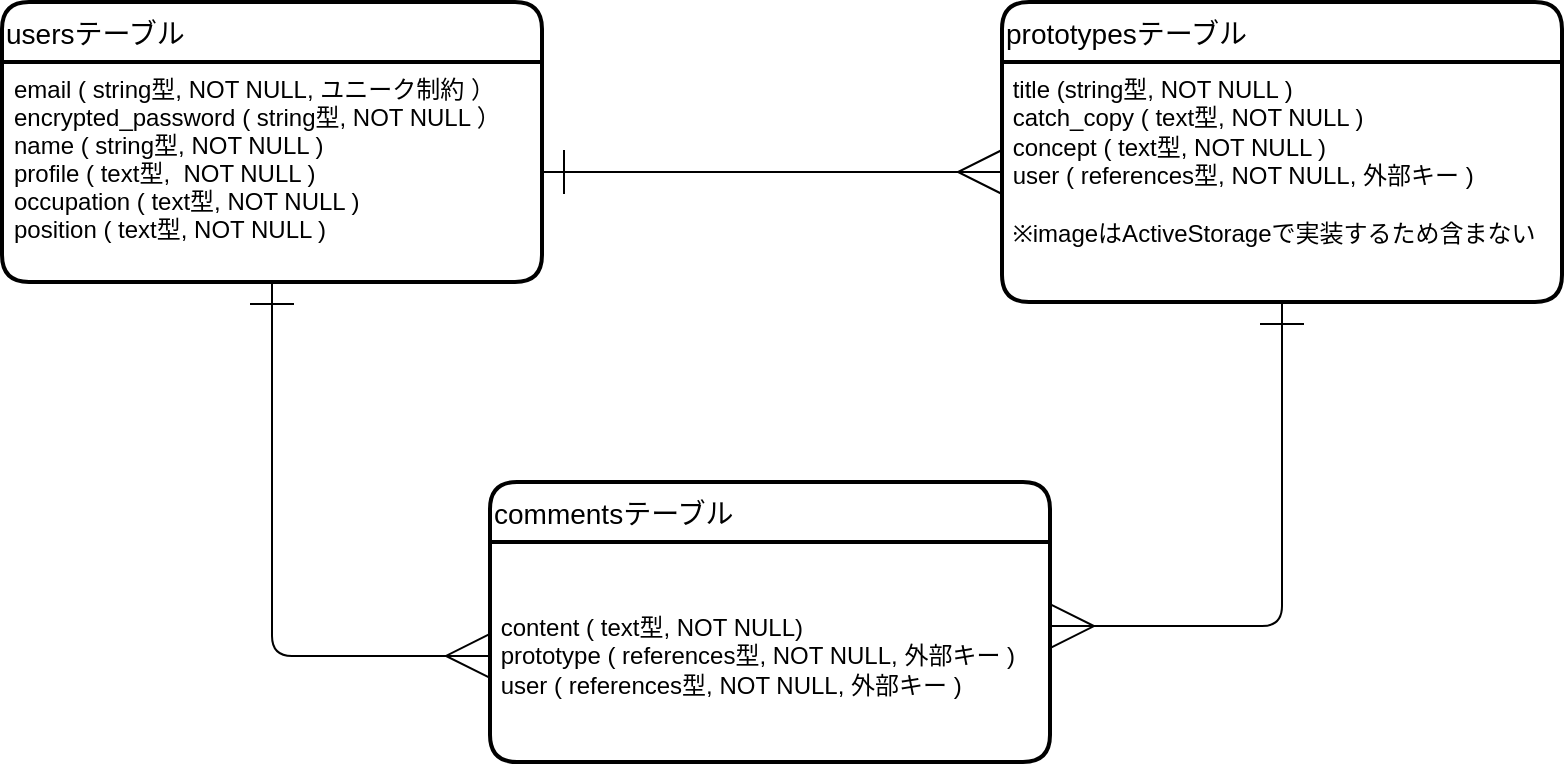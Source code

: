 <mxfile>
    <diagram id="QZNLB-f4jGEwVfegiNg6" name="ページ1">
        <mxGraphModel dx="377" dy="520" grid="1" gridSize="10" guides="1" tooltips="1" connect="0" arrows="1" fold="1" page="1" pageScale="1" pageWidth="827" pageHeight="1169" math="0" shadow="0">
            <root>
                <mxCell id="0"/>
                <mxCell id="1" parent="0"/>
                <mxCell id="44" style="edgeStyle=orthogonalEdgeStyle;html=1;entryX=0;entryY=0.518;entryDx=0;entryDy=0;entryPerimeter=0;endArrow=ERmany;endFill=0;endSize=20;startArrow=ERone;startFill=0;startSize=20;" edge="1" parent="1" source="18" target="41">
                    <mxGeometry relative="1" as="geometry"/>
                </mxCell>
                <mxCell id="18" value="usersテーブル" style="swimlane;childLayout=stackLayout;horizontal=1;startSize=30;horizontalStack=0;rounded=1;fontSize=14;fontStyle=0;strokeWidth=2;resizeParent=0;resizeLast=1;shadow=0;dashed=0;align=left;" parent="1" vertex="1">
                    <mxGeometry x="170" y="160" width="270" height="140" as="geometry"/>
                </mxCell>
                <mxCell id="19" value="email ( string型, NOT NULL, ユニーク制約 ）&#10;encrypted_password ( string型, NOT NULL ）&#10;name ( string型, NOT NULL )&#10;profile ( text型,  NOT NULL )&#10;occupation ( text型, NOT NULL )&#10;position ( text型, NOT NULL )" style="align=left;strokeColor=none;fillColor=none;spacingLeft=4;fontSize=12;verticalAlign=top;resizable=0;rotatable=0;part=1;" parent="18" vertex="1">
                    <mxGeometry y="30" width="270" height="110" as="geometry"/>
                </mxCell>
                <mxCell id="28" value="prototypesテーブル" style="swimlane;childLayout=stackLayout;horizontal=1;startSize=30;horizontalStack=0;rounded=1;fontSize=14;fontStyle=0;strokeWidth=2;resizeParent=0;resizeLast=1;shadow=0;dashed=0;align=left;" parent="1" vertex="1">
                    <mxGeometry x="670" y="160" width="280" height="150" as="geometry"/>
                </mxCell>
                <mxCell id="40" value="&amp;nbsp;title (string型, NOT NULL )&lt;br&gt;&amp;nbsp;catch_copy ( text型, NOT NULL )&lt;br&gt;&amp;nbsp;concept ( text型, NOT NULL )&lt;br&gt;&amp;nbsp;user ( references型, NOT NULL, 外部キー )&lt;br&gt;&lt;br&gt;&amp;nbsp;※imageはActiveStorageで実装するため含まない" style="text;html=1;align=left;verticalAlign=top;resizable=0;points=[];autosize=1;strokeColor=none;fillColor=none;" parent="28" vertex="1">
                    <mxGeometry y="30" width="280" height="120" as="geometry"/>
                </mxCell>
                <mxCell id="35" value="commentsテーブル" style="swimlane;childLayout=stackLayout;horizontal=1;startSize=30;horizontalStack=0;rounded=1;fontSize=14;fontStyle=0;strokeWidth=2;resizeParent=0;resizeLast=1;shadow=0;dashed=0;align=left;" parent="1" vertex="1">
                    <mxGeometry x="414" y="400" width="280" height="140" as="geometry"/>
                </mxCell>
                <mxCell id="41" value="&lt;br&gt;&lt;br&gt;&amp;nbsp;content ( text型, NOT NULL)&lt;br&gt;&amp;nbsp;prototype ( references型, NOT NULL, 外部キー )&lt;br&gt;&amp;nbsp;user ( references型, NOT NULL, 外部キー )" style="text;html=1;align=left;verticalAlign=top;resizable=0;points=[];autosize=1;strokeColor=none;fillColor=none;" parent="35" vertex="1">
                    <mxGeometry y="30" width="280" height="110" as="geometry"/>
                </mxCell>
                <mxCell id="42" style="edgeStyle=none;html=1;exitX=1;exitY=0.5;exitDx=0;exitDy=0;fontFamily=Helvetica;fontSize=12;fontColor=default;endArrow=ERmany;endFill=0;startArrow=ERone;startFill=0;endSize=20;startSize=20;" parent="1" source="19" edge="1">
                    <mxGeometry relative="1" as="geometry">
                        <mxPoint x="670" y="245" as="targetPoint"/>
                    </mxGeometry>
                </mxCell>
                <mxCell id="50" style="edgeStyle=orthogonalEdgeStyle;html=1;entryX=1;entryY=0.382;entryDx=0;entryDy=0;entryPerimeter=0;startArrow=ERone;startFill=0;endArrow=ERmany;endFill=0;startSize=20;endSize=20;" edge="1" parent="1" source="40" target="41">
                    <mxGeometry relative="1" as="geometry"/>
                </mxCell>
            </root>
        </mxGraphModel>
    </diagram>
</mxfile>